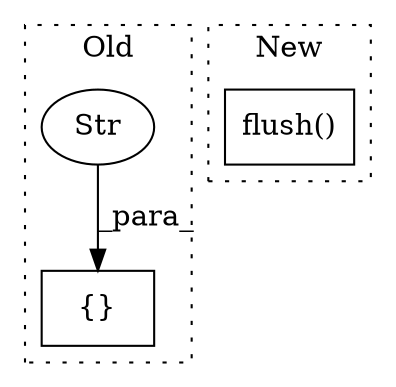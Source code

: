 digraph G {
subgraph cluster0 {
1 [label="{}" a="59" s="20267,20284" l="1,0" shape="box"];
3 [label="Str" a="66" s="20278" l="6" shape="ellipse"];
label = "Old";
style="dotted";
}
subgraph cluster1 {
2 [label="flush()" a="75" s="24640" l="18" shape="box"];
label = "New";
style="dotted";
}
3 -> 1 [label="_para_"];
}